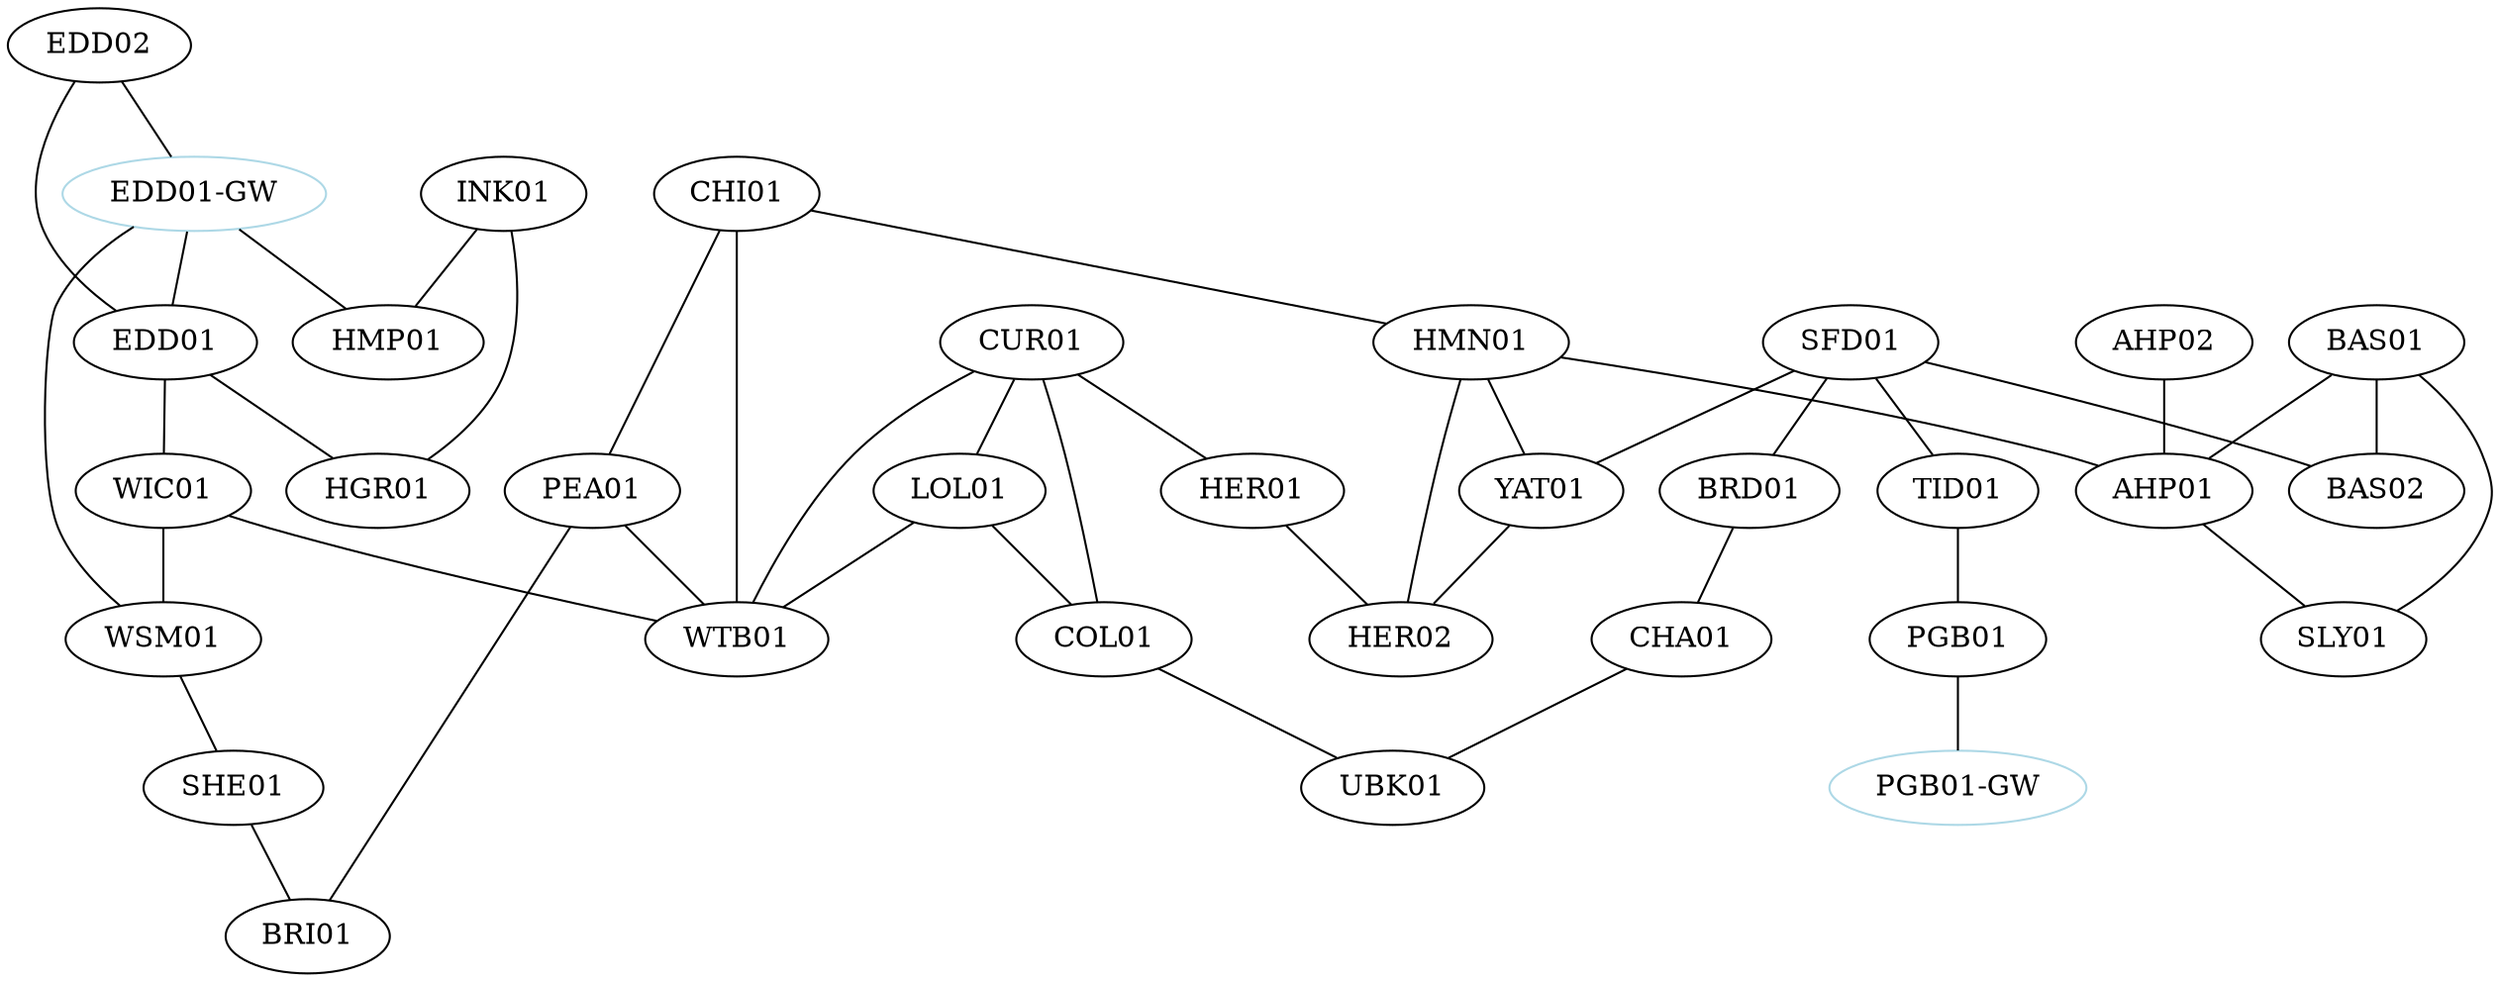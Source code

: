 strict graph  {
INK01;
CUR01;
BAS01;
EDD02;
SFD01;
"EDD01-GW" [color=lightblue];
BRD01;
CHA01;
TID01;
LOL01;
EDD01;
WIC01;
BAS02;
CHI01;
AHP02;
HMN01;
HGR01;
WSM01;
COL01;
AHP01;
HER01;
PEA01;
UBK01;
YAT01;
SLY01;
HMP01;
HER02;
PGB01;
SHE01;
BRI01;
"PGB01-GW" [color=lightblue];
WTB01;
INK01 -- HGR01  [weight=10];
INK01 -- HMP01  [weight=10];
CUR01 -- LOL01  [weight=10];
CUR01 -- COL01  [weight=10];
CUR01 -- WTB01  [weight=10];
CUR01 -- HER01  [weight=10];
BAS01 -- AHP01  [weight=10];
BAS01 -- SLY01  [weight=10];
BAS01 -- BAS02  [weight=10];
EDD02 -- "EDD01-GW"  [weight=10];
EDD02 -- EDD01  [weight=10];
SFD01 -- YAT01  [weight=10];
SFD01 -- BAS02  [weight=10];
SFD01 -- BRD01  [weight=10];
SFD01 -- TID01  [weight=10];
"EDD01-GW" -- HMP01  [weight=10];
"EDD01-GW" -- WSM01  [weight=10];
"EDD01-GW" -- EDD01  [weight=10];
BRD01 -- CHA01  [weight=10];
CHA01 -- UBK01  [weight=10];
TID01 -- PGB01  [weight=10];
LOL01 -- COL01  [weight=10];
LOL01 -- WTB01  [weight=10];
EDD01 -- WIC01  [weight=10];
EDD01 -- HGR01  [weight=10];
WIC01 -- WTB01  [weight=10];
WIC01 -- WSM01  [weight=10];
CHI01 -- HMN01  [weight=10];
CHI01 -- WTB01  [weight=10];
CHI01 -- PEA01  [weight=10];
AHP02 -- AHP01  [weight=10];
HMN01 -- YAT01  [weight=10];
HMN01 -- AHP01  [weight=10];
HMN01 -- HER02  [weight=10];
WSM01 -- SHE01  [weight=10];
COL01 -- UBK01  [weight=10];
AHP01 -- SLY01  [weight=10];
HER01 -- HER02  [weight=10];
PEA01 -- BRI01  [weight=10];
PEA01 -- WTB01  [weight=10];
YAT01 -- HER02  [weight=10];
PGB01 -- "PGB01-GW"  [weight=10];
SHE01 -- BRI01  [weight=10];
}
